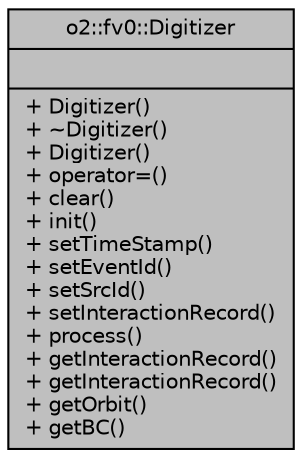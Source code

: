 digraph "o2::fv0::Digitizer"
{
 // INTERACTIVE_SVG=YES
  bgcolor="transparent";
  edge [fontname="Helvetica",fontsize="10",labelfontname="Helvetica",labelfontsize="10"];
  node [fontname="Helvetica",fontsize="10",shape=record];
  Node1 [label="{o2::fv0::Digitizer\n||+ Digitizer()\l+ ~Digitizer()\l+ Digitizer()\l+ operator=()\l+ clear()\l+ init()\l+ setTimeStamp()\l+ setEventId()\l+ setSrcId()\l+ setInteractionRecord()\l+ process()\l+ getInteractionRecord()\l+ getInteractionRecord()\l+ getOrbit()\l+ getBC()\l}",height=0.2,width=0.4,color="black", fillcolor="grey75", style="filled", fontcolor="black"];
}

